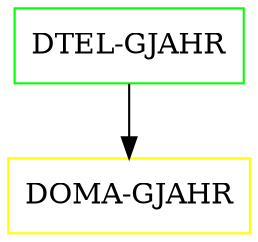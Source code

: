 digraph G {
  "DTEL-GJAHR" [shape=box,color=green];
  "DOMA-GJAHR" [shape=box,color=yellow,URL="./DOMA_GJAHR.html"];
  "DTEL-GJAHR" -> "DOMA-GJAHR";
}
